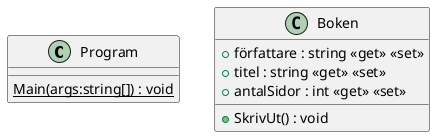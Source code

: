 @startuml
class Program {
    {static} Main(args:string[]) : void
}
class Boken {
    + författare : string <<get>> <<set>>
    + titel : string <<get>> <<set>>
    + antalSidor : int <<get>> <<set>>
    + SkrivUt() : void
}
@enduml

